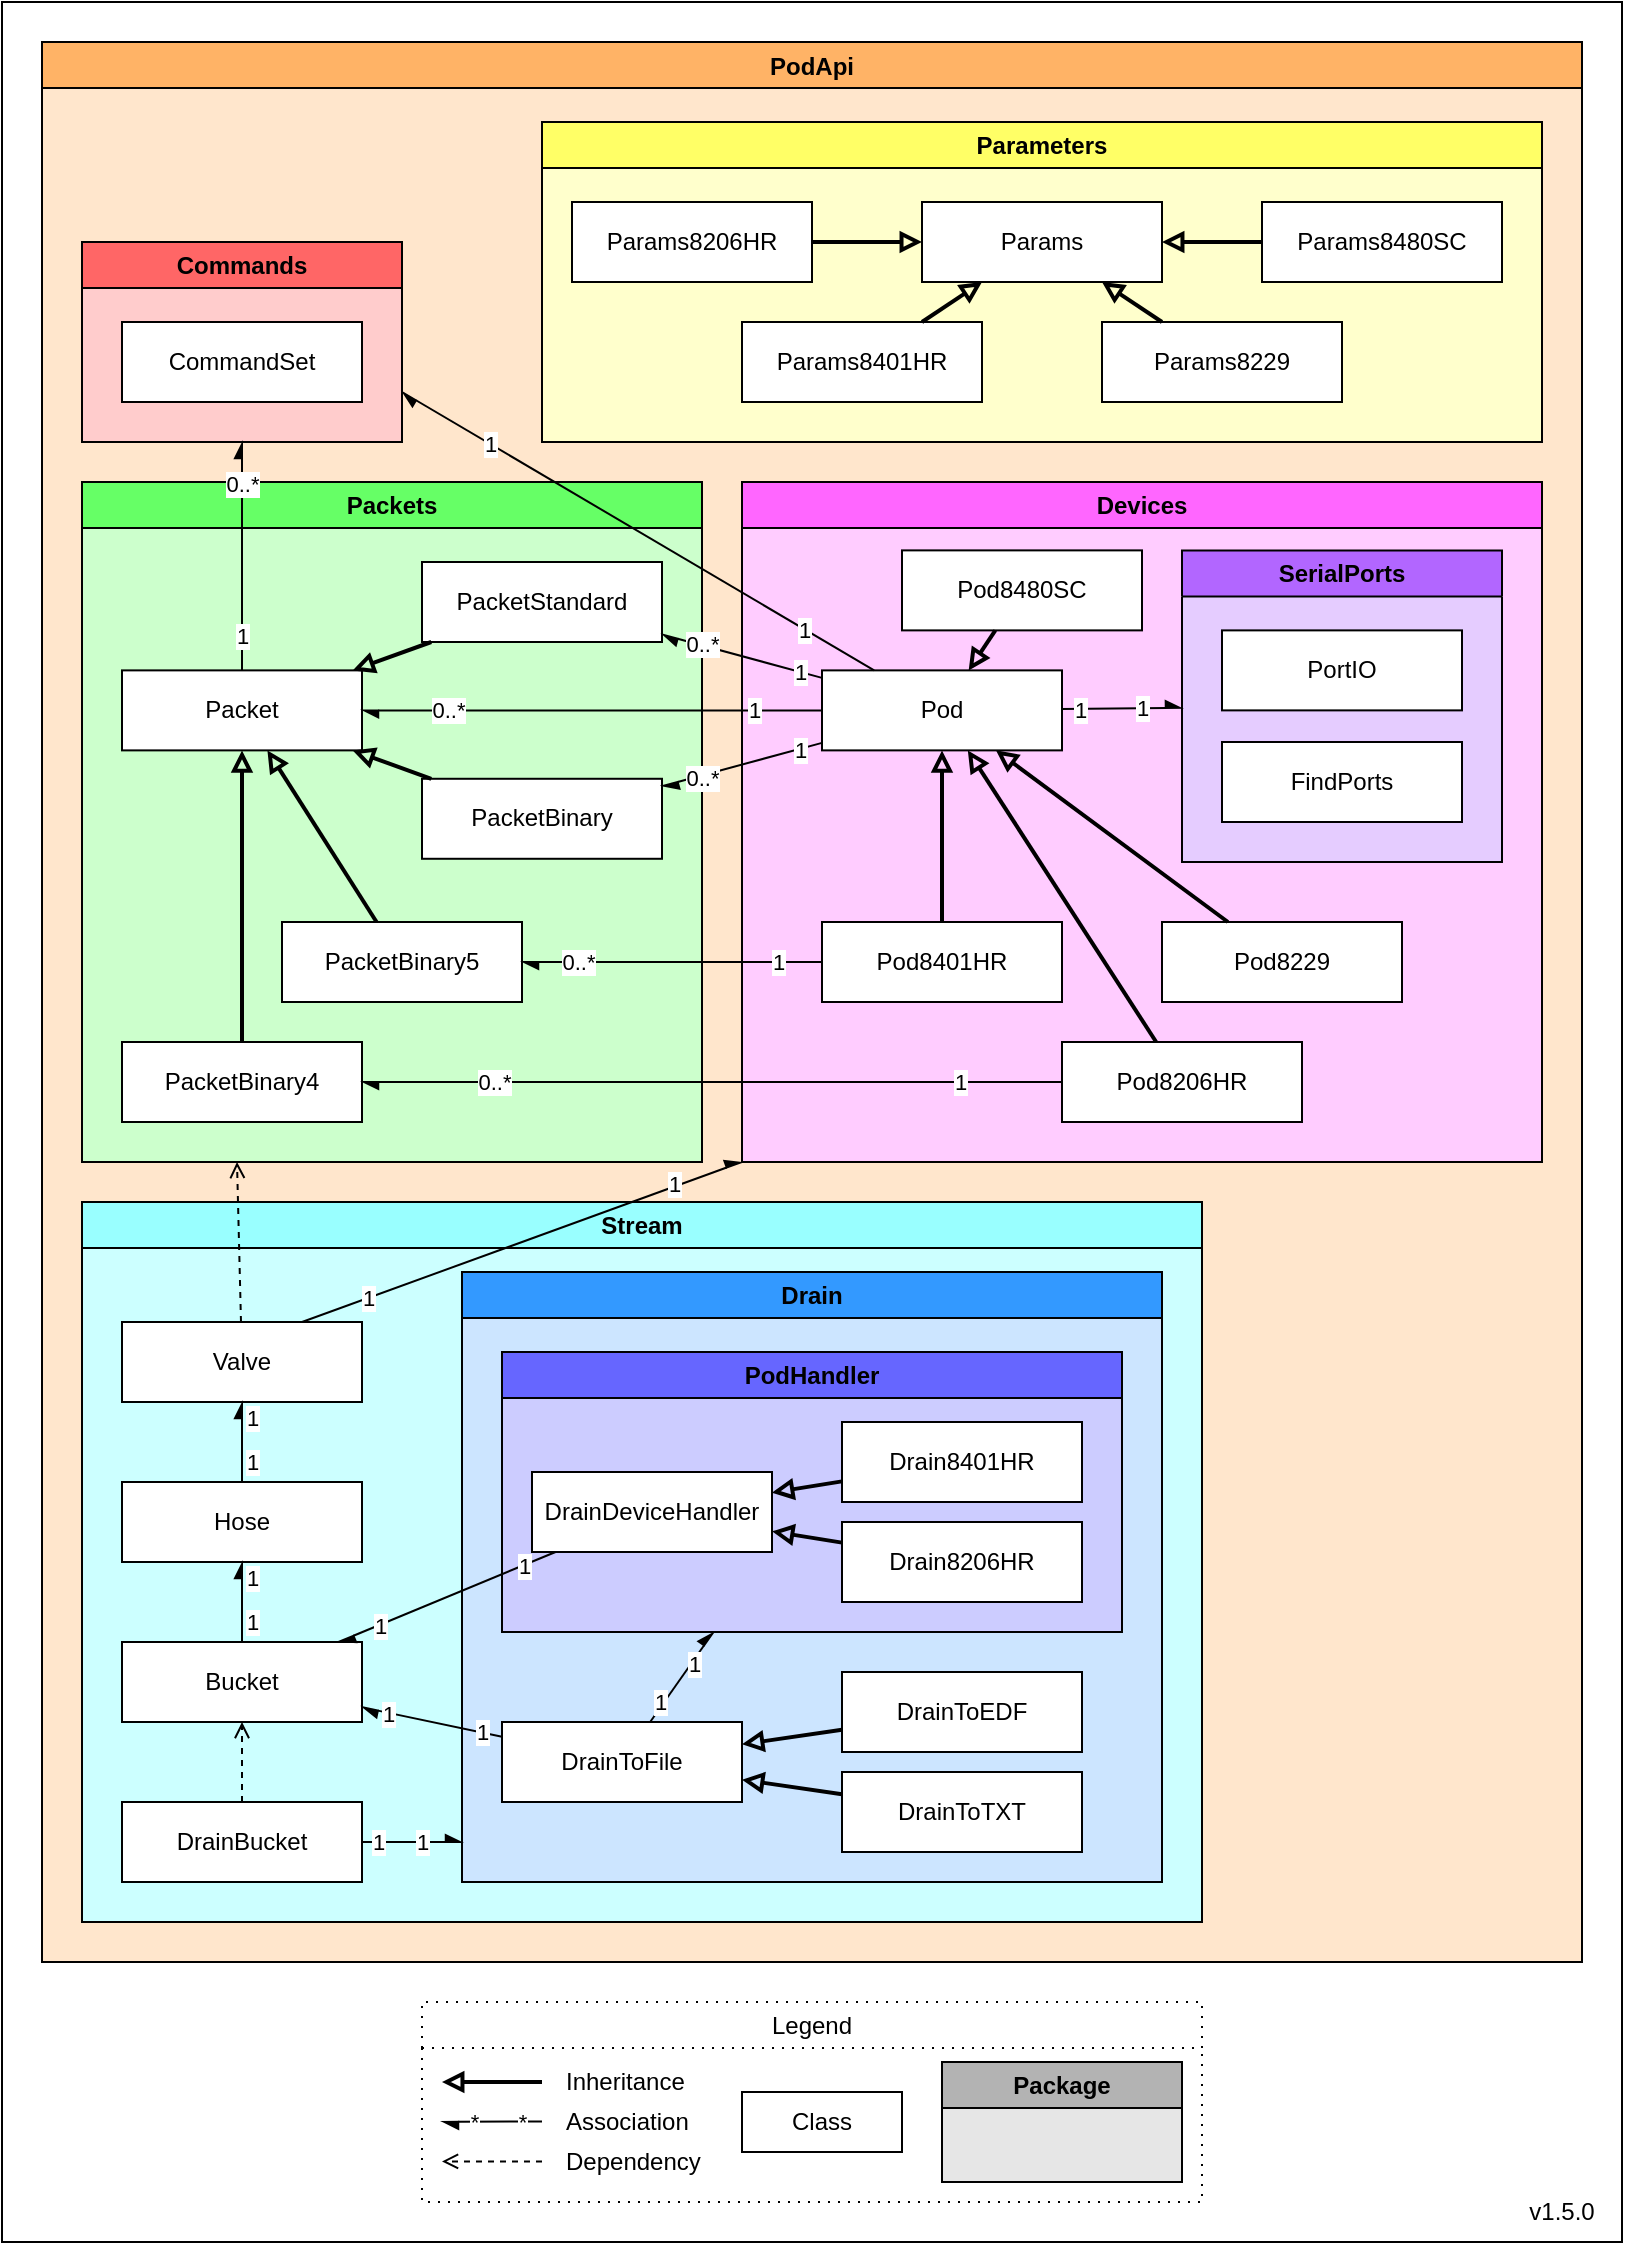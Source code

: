 <mxfile version="21.5.1" type="device">
  <diagram id="GMMU_4wCv8EB_56lTGJv" name="PodApi">
    <mxGraphModel dx="2268" dy="1920" grid="1" gridSize="10" guides="1" tooltips="1" connect="1" arrows="1" fold="1" page="1" pageScale="1" pageWidth="850" pageHeight="1100" background="none" math="0" shadow="0">
      <root>
        <mxCell id="0" />
        <mxCell id="1" parent="0" />
        <mxCell id="dpIC4NpXiSyp9hOxqpC6-1" value="" style="rounded=0;whiteSpace=wrap;html=1;" parent="1" vertex="1">
          <mxGeometry x="-830" y="-1090" width="810" height="1120" as="geometry" />
        </mxCell>
        <mxCell id="dpIC4NpXiSyp9hOxqpC6-2" value="Legend" style="swimlane;whiteSpace=wrap;html=1;gradientColor=none;dashed=1;dashPattern=1 4;fontStyle=0" parent="1" vertex="1">
          <mxGeometry x="-620" y="-90" width="390" height="100" as="geometry" />
        </mxCell>
        <mxCell id="dpIC4NpXiSyp9hOxqpC6-9" value="Class" style="rounded=0;whiteSpace=wrap;html=1;" parent="dpIC4NpXiSyp9hOxqpC6-2" vertex="1">
          <mxGeometry x="160" y="45" width="80" height="30" as="geometry" />
        </mxCell>
        <mxCell id="dpIC4NpXiSyp9hOxqpC6-10" value="Package" style="swimlane;whiteSpace=wrap;html=1;fillColor=#B3B3B3;swimlaneFillColor=#E6E6E6;" parent="dpIC4NpXiSyp9hOxqpC6-2" vertex="1">
          <mxGeometry x="260" y="30" width="120" height="60" as="geometry" />
        </mxCell>
        <mxCell id="OPapY8L2ZR5VlnTKOnnk-138" value="Inheritance" style="text;html=1;strokeColor=none;fillColor=none;align=left;verticalAlign=middle;whiteSpace=wrap;rounded=0;fontStyle=0" parent="dpIC4NpXiSyp9hOxqpC6-2" vertex="1">
          <mxGeometry x="70" y="30" width="80" height="20" as="geometry" />
        </mxCell>
        <mxCell id="OPapY8L2ZR5VlnTKOnnk-139" value="" style="endArrow=block;html=1;endFill=0;strokeWidth=2;fontStyle=0" parent="dpIC4NpXiSyp9hOxqpC6-2" edge="1">
          <mxGeometry width="50" height="50" relative="1" as="geometry">
            <mxPoint x="60" y="40" as="sourcePoint" />
            <mxPoint x="10" y="40" as="targetPoint" />
          </mxGeometry>
        </mxCell>
        <mxCell id="OPapY8L2ZR5VlnTKOnnk-140" value="Association" style="text;html=1;strokeColor=none;fillColor=none;align=left;verticalAlign=middle;whiteSpace=wrap;rounded=0;fontStyle=0" parent="dpIC4NpXiSyp9hOxqpC6-2" vertex="1">
          <mxGeometry x="70" y="50" width="80" height="20" as="geometry" />
        </mxCell>
        <mxCell id="OPapY8L2ZR5VlnTKOnnk-141" value="" style="endArrow=open;html=1;endFill=0;dashed=1;fontStyle=0" parent="dpIC4NpXiSyp9hOxqpC6-2" edge="1">
          <mxGeometry width="50" height="50" relative="1" as="geometry">
            <mxPoint x="60" y="79.71" as="sourcePoint" />
            <mxPoint x="10" y="79.71" as="targetPoint" />
          </mxGeometry>
        </mxCell>
        <mxCell id="OPapY8L2ZR5VlnTKOnnk-142" value="Dependency" style="text;html=1;strokeColor=none;fillColor=none;align=left;verticalAlign=middle;whiteSpace=wrap;rounded=0;fontStyle=0" parent="dpIC4NpXiSyp9hOxqpC6-2" vertex="1">
          <mxGeometry x="70" y="70" width="80" height="20" as="geometry" />
        </mxCell>
        <mxCell id="OPapY8L2ZR5VlnTKOnnk-143" value="" style="endArrow=async;html=1;endFill=1;fontStyle=0" parent="dpIC4NpXiSyp9hOxqpC6-2" edge="1">
          <mxGeometry width="50" height="50" relative="1" as="geometry">
            <mxPoint x="60" y="59.71" as="sourcePoint" />
            <mxPoint x="10" y="59.96" as="targetPoint" />
          </mxGeometry>
        </mxCell>
        <mxCell id="OPapY8L2ZR5VlnTKOnnk-144" value="*" style="edgeLabel;html=1;align=center;verticalAlign=middle;resizable=0;points=[];fontStyle=0" parent="OPapY8L2ZR5VlnTKOnnk-143" vertex="1" connectable="0">
          <mxGeometry x="0.627" relative="1" as="geometry">
            <mxPoint x="6" as="offset" />
          </mxGeometry>
        </mxCell>
        <mxCell id="OPapY8L2ZR5VlnTKOnnk-145" value="*&lt;br&gt;" style="edgeLabel;html=1;align=center;verticalAlign=middle;resizable=0;points=[];fontStyle=0" parent="OPapY8L2ZR5VlnTKOnnk-143" vertex="1" connectable="0">
          <mxGeometry x="-0.706" relative="1" as="geometry">
            <mxPoint x="-3" as="offset" />
          </mxGeometry>
        </mxCell>
        <mxCell id="dpIC4NpXiSyp9hOxqpC6-11" value="v1.5.0" style="text;html=1;strokeColor=none;fillColor=none;align=center;verticalAlign=middle;whiteSpace=wrap;rounded=0;fontStyle=0" parent="1" vertex="1">
          <mxGeometry x="-80" width="60" height="30" as="geometry" />
        </mxCell>
        <mxCell id="dpIC4NpXiSyp9hOxqpC6-12" value="PodApi" style="swimlane;startSize=23;fillColor=#FFB366;gradientColor=none;swimlaneFillColor=#FFE6CC;" parent="1" vertex="1">
          <mxGeometry x="-810" y="-1070" width="770" height="960" as="geometry" />
        </mxCell>
        <mxCell id="dpIC4NpXiSyp9hOxqpC6-13" value="Parameters" style="swimlane;whiteSpace=wrap;html=1;fillColor=#FFFF66;gradientColor=none;swimlaneFillColor=#FFFFCC;" parent="dpIC4NpXiSyp9hOxqpC6-12" vertex="1">
          <mxGeometry x="250" y="40" width="500" height="160" as="geometry" />
        </mxCell>
        <mxCell id="dpIC4NpXiSyp9hOxqpC6-14" value="&lt;span&gt;Params8206HR&lt;/span&gt;" style="rounded=0;whiteSpace=wrap;html=1;fontStyle=0" parent="dpIC4NpXiSyp9hOxqpC6-13" vertex="1">
          <mxGeometry x="15" y="40" width="120" height="40" as="geometry" />
        </mxCell>
        <mxCell id="dpIC4NpXiSyp9hOxqpC6-15" value="Params8401HR" style="rounded=0;whiteSpace=wrap;html=1;fontStyle=0" parent="dpIC4NpXiSyp9hOxqpC6-13" vertex="1">
          <mxGeometry x="100" y="100" width="120" height="40" as="geometry" />
        </mxCell>
        <mxCell id="dpIC4NpXiSyp9hOxqpC6-16" value="Params8229" style="rounded=0;whiteSpace=wrap;html=1;fontStyle=0" parent="dpIC4NpXiSyp9hOxqpC6-13" vertex="1">
          <mxGeometry x="280" y="100" width="120" height="40" as="geometry" />
        </mxCell>
        <mxCell id="dpIC4NpXiSyp9hOxqpC6-17" value="Params8480SC" style="rounded=0;whiteSpace=wrap;html=1;fontStyle=0" parent="dpIC4NpXiSyp9hOxqpC6-13" vertex="1">
          <mxGeometry x="360" y="40" width="120" height="40" as="geometry" />
        </mxCell>
        <mxCell id="dpIC4NpXiSyp9hOxqpC6-18" value="Params" style="rounded=0;whiteSpace=wrap;html=1;fontStyle=0" parent="dpIC4NpXiSyp9hOxqpC6-13" vertex="1">
          <mxGeometry x="190" y="40" width="120" height="40" as="geometry" />
        </mxCell>
        <mxCell id="dpIC4NpXiSyp9hOxqpC6-19" value="" style="endArrow=block;html=1;endFill=0;strokeWidth=2;fontStyle=0" parent="dpIC4NpXiSyp9hOxqpC6-13" source="dpIC4NpXiSyp9hOxqpC6-17" target="dpIC4NpXiSyp9hOxqpC6-18" edge="1">
          <mxGeometry width="50" height="50" relative="1" as="geometry">
            <mxPoint x="-730" y="-584.78" as="sourcePoint" />
            <mxPoint x="-784" y="-618.78" as="targetPoint" />
          </mxGeometry>
        </mxCell>
        <mxCell id="dpIC4NpXiSyp9hOxqpC6-20" value="" style="endArrow=block;html=1;endFill=0;strokeWidth=2;fontStyle=0" parent="dpIC4NpXiSyp9hOxqpC6-13" source="dpIC4NpXiSyp9hOxqpC6-14" target="dpIC4NpXiSyp9hOxqpC6-18" edge="1">
          <mxGeometry width="50" height="50" relative="1" as="geometry">
            <mxPoint x="-130" y="-973.78" as="sourcePoint" />
            <mxPoint x="-160" y="-973.78" as="targetPoint" />
          </mxGeometry>
        </mxCell>
        <mxCell id="dpIC4NpXiSyp9hOxqpC6-21" value="" style="endArrow=block;html=1;endFill=0;strokeWidth=2;fontStyle=0" parent="dpIC4NpXiSyp9hOxqpC6-13" source="dpIC4NpXiSyp9hOxqpC6-15" target="dpIC4NpXiSyp9hOxqpC6-18" edge="1">
          <mxGeometry width="50" height="50" relative="1" as="geometry">
            <mxPoint x="-940" y="-518.78" as="sourcePoint" />
            <mxPoint x="-1020" y="-524.78" as="targetPoint" />
          </mxGeometry>
        </mxCell>
        <mxCell id="dpIC4NpXiSyp9hOxqpC6-22" value="" style="endArrow=block;html=1;endFill=0;strokeWidth=2;fontStyle=0" parent="dpIC4NpXiSyp9hOxqpC6-13" source="dpIC4NpXiSyp9hOxqpC6-16" target="dpIC4NpXiSyp9hOxqpC6-18" edge="1">
          <mxGeometry width="50" height="50" relative="1" as="geometry">
            <mxPoint x="-910" y="-871.78" as="sourcePoint" />
            <mxPoint x="-942" y="-855.78" as="targetPoint" />
          </mxGeometry>
        </mxCell>
        <mxCell id="dpIC4NpXiSyp9hOxqpC6-23" value="Commands" style="swimlane;whiteSpace=wrap;html=1;fillColor=#FF6666;swimlaneLine=1;swimlaneFillColor=#FFCCCC;" parent="dpIC4NpXiSyp9hOxqpC6-12" vertex="1">
          <mxGeometry x="20" y="100" width="160" height="100" as="geometry" />
        </mxCell>
        <mxCell id="dpIC4NpXiSyp9hOxqpC6-24" value="CommandSet" style="rounded=0;whiteSpace=wrap;html=1;fontStyle=0" parent="dpIC4NpXiSyp9hOxqpC6-23" vertex="1">
          <mxGeometry x="20" y="40" width="120" height="40" as="geometry" />
        </mxCell>
        <mxCell id="dpIC4NpXiSyp9hOxqpC6-25" value="Packets" style="swimlane;whiteSpace=wrap;html=1;fillColor=#66FF66;swimlaneFillColor=#CCFFCC;" parent="dpIC4NpXiSyp9hOxqpC6-12" vertex="1">
          <mxGeometry x="20" y="220" width="310" height="340" as="geometry">
            <mxRectangle x="20" y="250" width="90" height="30" as="alternateBounds" />
          </mxGeometry>
        </mxCell>
        <mxCell id="dpIC4NpXiSyp9hOxqpC6-26" value="Packet" style="rounded=0;whiteSpace=wrap;html=1;fontStyle=0" parent="dpIC4NpXiSyp9hOxqpC6-25" vertex="1">
          <mxGeometry x="20" y="94.19" width="120" height="40" as="geometry" />
        </mxCell>
        <mxCell id="dpIC4NpXiSyp9hOxqpC6-27" value="&lt;span&gt;PacketStandard&lt;/span&gt;" style="rounded=0;whiteSpace=wrap;html=1;fontStyle=0" parent="dpIC4NpXiSyp9hOxqpC6-25" vertex="1">
          <mxGeometry x="170" y="40" width="120" height="40" as="geometry" />
        </mxCell>
        <mxCell id="dpIC4NpXiSyp9hOxqpC6-28" value="" style="endArrow=block;html=1;endFill=0;strokeWidth=2;fontStyle=0" parent="dpIC4NpXiSyp9hOxqpC6-25" source="dpIC4NpXiSyp9hOxqpC6-27" target="dpIC4NpXiSyp9hOxqpC6-26" edge="1">
          <mxGeometry width="50" height="50" relative="1" as="geometry">
            <mxPoint x="-411.71" y="48.83" as="sourcePoint" />
            <mxPoint x="-461.71" y="48.83" as="targetPoint" />
          </mxGeometry>
        </mxCell>
        <mxCell id="dpIC4NpXiSyp9hOxqpC6-29" value="PacketBinary" style="rounded=0;whiteSpace=wrap;html=1;fontStyle=0" parent="dpIC4NpXiSyp9hOxqpC6-25" vertex="1">
          <mxGeometry x="170" y="148.39" width="120" height="40" as="geometry" />
        </mxCell>
        <mxCell id="dpIC4NpXiSyp9hOxqpC6-30" value="" style="endArrow=block;html=1;endFill=0;strokeWidth=2;fontStyle=0" parent="dpIC4NpXiSyp9hOxqpC6-25" source="dpIC4NpXiSyp9hOxqpC6-29" target="dpIC4NpXiSyp9hOxqpC6-26" edge="1">
          <mxGeometry width="50" height="50" relative="1" as="geometry">
            <mxPoint x="-316.71" y="358.83" as="sourcePoint" />
            <mxPoint x="-316.71" y="322.83" as="targetPoint" />
          </mxGeometry>
        </mxCell>
        <mxCell id="dpIC4NpXiSyp9hOxqpC6-31" value="&lt;span&gt;PacketBinary5&lt;/span&gt;" style="rounded=0;whiteSpace=wrap;html=1;fontStyle=0" parent="dpIC4NpXiSyp9hOxqpC6-25" vertex="1">
          <mxGeometry x="100.0" y="220" width="120" height="40" as="geometry" />
        </mxCell>
        <mxCell id="dpIC4NpXiSyp9hOxqpC6-32" value="" style="endArrow=block;html=1;endFill=0;strokeWidth=2;fontStyle=0" parent="dpIC4NpXiSyp9hOxqpC6-25" source="dpIC4NpXiSyp9hOxqpC6-31" target="dpIC4NpXiSyp9hOxqpC6-26" edge="1">
          <mxGeometry width="50" height="50" relative="1" as="geometry">
            <mxPoint x="-85.71" y="384.83" as="sourcePoint" />
            <mxPoint x="-211.71" y="322.83" as="targetPoint" />
          </mxGeometry>
        </mxCell>
        <mxCell id="dpIC4NpXiSyp9hOxqpC6-33" value="&lt;span&gt;PacketBinary4&lt;/span&gt;" style="rounded=0;whiteSpace=wrap;html=1;fontStyle=0" parent="dpIC4NpXiSyp9hOxqpC6-25" vertex="1">
          <mxGeometry x="20.0" y="280" width="120" height="40" as="geometry" />
        </mxCell>
        <mxCell id="dpIC4NpXiSyp9hOxqpC6-34" value="" style="endArrow=block;html=1;endFill=0;strokeWidth=2;fontStyle=0" parent="dpIC4NpXiSyp9hOxqpC6-25" source="dpIC4NpXiSyp9hOxqpC6-33" target="dpIC4NpXiSyp9hOxqpC6-26" edge="1">
          <mxGeometry width="50" height="50" relative="1" as="geometry">
            <mxPoint x="-122.71" y="358.83" as="sourcePoint" />
            <mxPoint x="-201.71" y="322.83" as="targetPoint" />
          </mxGeometry>
        </mxCell>
        <mxCell id="dpIC4NpXiSyp9hOxqpC6-35" value="Devices" style="swimlane;whiteSpace=wrap;html=1;fillColor=#FF66FF;swimlaneFillColor=#FFCCFF;" parent="dpIC4NpXiSyp9hOxqpC6-12" vertex="1">
          <mxGeometry x="350" y="220" width="400" height="340" as="geometry" />
        </mxCell>
        <mxCell id="dpIC4NpXiSyp9hOxqpC6-36" value="Pod" style="rounded=0;whiteSpace=wrap;html=1;fontStyle=0" parent="dpIC4NpXiSyp9hOxqpC6-35" vertex="1">
          <mxGeometry x="40" y="94.19" width="120" height="40" as="geometry" />
        </mxCell>
        <mxCell id="dpIC4NpXiSyp9hOxqpC6-37" value="&lt;span&gt;Pod8401HR&lt;/span&gt;" style="rounded=0;whiteSpace=wrap;html=1;fontStyle=0" parent="dpIC4NpXiSyp9hOxqpC6-35" vertex="1">
          <mxGeometry x="40.0" y="220.0" width="120" height="40" as="geometry" />
        </mxCell>
        <mxCell id="dpIC4NpXiSyp9hOxqpC6-38" value="" style="endArrow=block;html=1;endFill=0;strokeWidth=2;fontStyle=0" parent="dpIC4NpXiSyp9hOxqpC6-35" source="dpIC4NpXiSyp9hOxqpC6-37" target="dpIC4NpXiSyp9hOxqpC6-36" edge="1">
          <mxGeometry width="50" height="50" relative="1" as="geometry">
            <mxPoint x="81.29" y="-993.32" as="sourcePoint" />
            <mxPoint x="1.29" y="-990.32" as="targetPoint" />
          </mxGeometry>
        </mxCell>
        <mxCell id="dpIC4NpXiSyp9hOxqpC6-39" value="Pod&lt;span&gt;8206HR&lt;/span&gt;" style="rounded=0;whiteSpace=wrap;html=1;fontStyle=0" parent="dpIC4NpXiSyp9hOxqpC6-35" vertex="1">
          <mxGeometry x="160" y="280.0" width="120" height="40" as="geometry" />
        </mxCell>
        <mxCell id="dpIC4NpXiSyp9hOxqpC6-40" value="" style="endArrow=block;html=1;endFill=0;strokeWidth=2;fontStyle=0" parent="dpIC4NpXiSyp9hOxqpC6-35" source="dpIC4NpXiSyp9hOxqpC6-39" target="dpIC4NpXiSyp9hOxqpC6-36" edge="1">
          <mxGeometry width="50" height="50" relative="1" as="geometry">
            <mxPoint x="801.29" y="-1113.32" as="sourcePoint" />
            <mxPoint x="771.29" y="-1113.32" as="targetPoint" />
          </mxGeometry>
        </mxCell>
        <mxCell id="dpIC4NpXiSyp9hOxqpC6-41" value="Pod8229" style="rounded=0;whiteSpace=wrap;html=1;fontStyle=0" parent="dpIC4NpXiSyp9hOxqpC6-35" vertex="1">
          <mxGeometry x="210" y="220.0" width="120" height="40" as="geometry" />
        </mxCell>
        <mxCell id="dpIC4NpXiSyp9hOxqpC6-42" value="" style="endArrow=block;html=1;endFill=0;strokeWidth=2;fontStyle=0" parent="dpIC4NpXiSyp9hOxqpC6-35" source="dpIC4NpXiSyp9hOxqpC6-41" target="dpIC4NpXiSyp9hOxqpC6-36" edge="1">
          <mxGeometry width="50" height="50" relative="1" as="geometry">
            <mxPoint x="49.29" y="-892.32" as="sourcePoint" />
            <mxPoint x="-8.71" y="-881.32" as="targetPoint" />
          </mxGeometry>
        </mxCell>
        <mxCell id="dpIC4NpXiSyp9hOxqpC6-43" value="Pod&lt;span&gt;8480SC&lt;/span&gt;" style="rounded=0;whiteSpace=wrap;html=1;fontStyle=0" parent="dpIC4NpXiSyp9hOxqpC6-35" vertex="1">
          <mxGeometry x="80" y="34.19" width="120" height="40" as="geometry" />
        </mxCell>
        <mxCell id="dpIC4NpXiSyp9hOxqpC6-44" value="" style="endArrow=block;html=1;endFill=0;strokeWidth=2;fontStyle=0" parent="dpIC4NpXiSyp9hOxqpC6-35" source="dpIC4NpXiSyp9hOxqpC6-43" target="dpIC4NpXiSyp9hOxqpC6-36" edge="1">
          <mxGeometry width="50" height="50" relative="1" as="geometry">
            <mxPoint x="70.29" y="-533.32" as="sourcePoint" />
            <mxPoint x="-72.71" y="-879.32" as="targetPoint" />
          </mxGeometry>
        </mxCell>
        <mxCell id="dpIC4NpXiSyp9hOxqpC6-45" value="SerialPorts" style="swimlane;whiteSpace=wrap;html=1;fillColor=#B266FF;swimlaneFillColor=#E5CCFF;" parent="dpIC4NpXiSyp9hOxqpC6-35" vertex="1">
          <mxGeometry x="220" y="34.19" width="160" height="155.81" as="geometry" />
        </mxCell>
        <mxCell id="dpIC4NpXiSyp9hOxqpC6-46" value="PortIO" style="rounded=0;whiteSpace=wrap;html=1;fontStyle=0" parent="dpIC4NpXiSyp9hOxqpC6-45" vertex="1">
          <mxGeometry x="20" y="40" width="120" height="40" as="geometry" />
        </mxCell>
        <mxCell id="gT6cIqdTH9_qGM2Y8Gx--1" value="FindPorts" style="rounded=0;whiteSpace=wrap;html=1;fontStyle=0" parent="dpIC4NpXiSyp9hOxqpC6-45" vertex="1">
          <mxGeometry x="20" y="95.81" width="120" height="40" as="geometry" />
        </mxCell>
        <mxCell id="dpIC4NpXiSyp9hOxqpC6-47" value="" style="endArrow=async;html=1;endFill=1;fontStyle=0" parent="dpIC4NpXiSyp9hOxqpC6-35" source="dpIC4NpXiSyp9hOxqpC6-36" target="dpIC4NpXiSyp9hOxqpC6-45" edge="1">
          <mxGeometry width="50" height="50" relative="1" as="geometry">
            <mxPoint x="-158" y="211.72" as="sourcePoint" />
            <mxPoint x="-221" y="188.72" as="targetPoint" />
          </mxGeometry>
        </mxCell>
        <mxCell id="dpIC4NpXiSyp9hOxqpC6-48" value="1" style="edgeLabel;html=1;align=center;verticalAlign=middle;resizable=0;points=[];fontStyle=0" parent="dpIC4NpXiSyp9hOxqpC6-47" vertex="1" connectable="0">
          <mxGeometry x="0.627" relative="1" as="geometry">
            <mxPoint x="-9" as="offset" />
          </mxGeometry>
        </mxCell>
        <mxCell id="dpIC4NpXiSyp9hOxqpC6-49" value="1" style="edgeLabel;html=1;align=center;verticalAlign=middle;resizable=0;points=[];fontStyle=0" parent="dpIC4NpXiSyp9hOxqpC6-47" vertex="1" connectable="0">
          <mxGeometry x="-0.706" relative="1" as="geometry">
            <mxPoint as="offset" />
          </mxGeometry>
        </mxCell>
        <mxCell id="dpIC4NpXiSyp9hOxqpC6-50" value="" style="endArrow=async;html=1;endFill=1;fontStyle=0;entryX=1;entryY=0.75;entryDx=0;entryDy=0;" parent="dpIC4NpXiSyp9hOxqpC6-12" source="dpIC4NpXiSyp9hOxqpC6-36" target="dpIC4NpXiSyp9hOxqpC6-23" edge="1">
          <mxGeometry width="50" height="50" relative="1" as="geometry">
            <mxPoint x="1312" y="248.72" as="sourcePoint" />
            <mxPoint x="1282" y="248.72" as="targetPoint" />
          </mxGeometry>
        </mxCell>
        <mxCell id="dpIC4NpXiSyp9hOxqpC6-51" value="1" style="edgeLabel;html=1;align=center;verticalAlign=middle;resizable=0;points=[];fontStyle=0" parent="dpIC4NpXiSyp9hOxqpC6-50" vertex="1" connectable="0">
          <mxGeometry x="0.627" relative="1" as="geometry">
            <mxPoint as="offset" />
          </mxGeometry>
        </mxCell>
        <mxCell id="dpIC4NpXiSyp9hOxqpC6-52" value="1" style="edgeLabel;html=1;align=center;verticalAlign=middle;resizable=0;points=[];fontStyle=0" parent="dpIC4NpXiSyp9hOxqpC6-50" vertex="1" connectable="0">
          <mxGeometry x="-0.706" relative="1" as="geometry">
            <mxPoint as="offset" />
          </mxGeometry>
        </mxCell>
        <mxCell id="dpIC4NpXiSyp9hOxqpC6-53" value="" style="endArrow=async;html=1;endFill=1;fontStyle=4" parent="dpIC4NpXiSyp9hOxqpC6-12" source="dpIC4NpXiSyp9hOxqpC6-36" target="dpIC4NpXiSyp9hOxqpC6-26" edge="1">
          <mxGeometry width="50" height="50" relative="1" as="geometry">
            <mxPoint x="921" y="254.22" as="sourcePoint" />
            <mxPoint x="827" y="347.22" as="targetPoint" />
          </mxGeometry>
        </mxCell>
        <mxCell id="dpIC4NpXiSyp9hOxqpC6-54" value="0..*" style="edgeLabel;html=1;align=center;verticalAlign=middle;resizable=0;points=[];fontStyle=0" parent="dpIC4NpXiSyp9hOxqpC6-53" vertex="1" connectable="0">
          <mxGeometry x="0.627" relative="1" as="geometry">
            <mxPoint as="offset" />
          </mxGeometry>
        </mxCell>
        <mxCell id="dpIC4NpXiSyp9hOxqpC6-55" value="1" style="edgeLabel;html=1;align=center;verticalAlign=middle;resizable=0;points=[];fontStyle=0" parent="dpIC4NpXiSyp9hOxqpC6-53" vertex="1" connectable="0">
          <mxGeometry x="-0.706" relative="1" as="geometry">
            <mxPoint as="offset" />
          </mxGeometry>
        </mxCell>
        <mxCell id="dpIC4NpXiSyp9hOxqpC6-56" value="" style="endArrow=async;html=1;endFill=1;fontStyle=0" parent="dpIC4NpXiSyp9hOxqpC6-12" source="dpIC4NpXiSyp9hOxqpC6-36" target="dpIC4NpXiSyp9hOxqpC6-27" edge="1">
          <mxGeometry width="50" height="50" relative="1" as="geometry">
            <mxPoint x="83" y="464.22" as="sourcePoint" />
            <mxPoint x="-206" y="671.22" as="targetPoint" />
          </mxGeometry>
        </mxCell>
        <mxCell id="dpIC4NpXiSyp9hOxqpC6-57" value="0..*" style="edgeLabel;html=1;align=center;verticalAlign=middle;resizable=0;points=[];fontStyle=0" parent="dpIC4NpXiSyp9hOxqpC6-56" vertex="1" connectable="0">
          <mxGeometry x="0.627" relative="1" as="geometry">
            <mxPoint x="5" as="offset" />
          </mxGeometry>
        </mxCell>
        <mxCell id="dpIC4NpXiSyp9hOxqpC6-58" value="1" style="edgeLabel;html=1;align=center;verticalAlign=middle;resizable=0;points=[];fontStyle=0" parent="dpIC4NpXiSyp9hOxqpC6-56" vertex="1" connectable="0">
          <mxGeometry x="-0.706" relative="1" as="geometry">
            <mxPoint as="offset" />
          </mxGeometry>
        </mxCell>
        <mxCell id="dpIC4NpXiSyp9hOxqpC6-59" value="" style="endArrow=async;html=1;endFill=1;fontStyle=0" parent="dpIC4NpXiSyp9hOxqpC6-12" source="dpIC4NpXiSyp9hOxqpC6-36" target="dpIC4NpXiSyp9hOxqpC6-29" edge="1">
          <mxGeometry width="50" height="50" relative="1" as="geometry">
            <mxPoint x="83" y="464.22" as="sourcePoint" />
            <mxPoint x="-206" y="671.22" as="targetPoint" />
          </mxGeometry>
        </mxCell>
        <mxCell id="dpIC4NpXiSyp9hOxqpC6-60" value="0..*" style="edgeLabel;html=1;align=center;verticalAlign=middle;resizable=0;points=[];fontStyle=0" parent="dpIC4NpXiSyp9hOxqpC6-59" vertex="1" connectable="0">
          <mxGeometry x="0.627" relative="1" as="geometry">
            <mxPoint x="5" as="offset" />
          </mxGeometry>
        </mxCell>
        <mxCell id="dpIC4NpXiSyp9hOxqpC6-61" value="1" style="edgeLabel;html=1;align=center;verticalAlign=middle;resizable=0;points=[];fontStyle=0" parent="dpIC4NpXiSyp9hOxqpC6-59" vertex="1" connectable="0">
          <mxGeometry x="-0.706" relative="1" as="geometry">
            <mxPoint as="offset" />
          </mxGeometry>
        </mxCell>
        <mxCell id="dpIC4NpXiSyp9hOxqpC6-62" value="" style="endArrow=async;html=1;endFill=1;fontStyle=0" parent="dpIC4NpXiSyp9hOxqpC6-12" source="dpIC4NpXiSyp9hOxqpC6-39" target="dpIC4NpXiSyp9hOxqpC6-33" edge="1">
          <mxGeometry width="50" height="50" relative="1" as="geometry">
            <mxPoint x="467" y="94.22" as="sourcePoint" />
            <mxPoint x="-523" y="258.22" as="targetPoint" />
          </mxGeometry>
        </mxCell>
        <mxCell id="dpIC4NpXiSyp9hOxqpC6-63" value="0..*" style="edgeLabel;html=1;align=center;verticalAlign=middle;resizable=0;points=[];fontStyle=0" parent="dpIC4NpXiSyp9hOxqpC6-62" vertex="1" connectable="0">
          <mxGeometry x="0.627" relative="1" as="geometry">
            <mxPoint as="offset" />
          </mxGeometry>
        </mxCell>
        <mxCell id="dpIC4NpXiSyp9hOxqpC6-64" value="1" style="edgeLabel;html=1;align=center;verticalAlign=middle;resizable=0;points=[];fontStyle=0" parent="dpIC4NpXiSyp9hOxqpC6-62" vertex="1" connectable="0">
          <mxGeometry x="-0.706" relative="1" as="geometry">
            <mxPoint as="offset" />
          </mxGeometry>
        </mxCell>
        <mxCell id="dpIC4NpXiSyp9hOxqpC6-65" value="" style="endArrow=async;html=1;endFill=1;fontStyle=0" parent="dpIC4NpXiSyp9hOxqpC6-12" source="dpIC4NpXiSyp9hOxqpC6-37" target="dpIC4NpXiSyp9hOxqpC6-31" edge="1">
          <mxGeometry width="50" height="50" relative="1" as="geometry">
            <mxPoint x="477" y="245.22" as="sourcePoint" />
            <mxPoint x="-363" y="489.22" as="targetPoint" />
          </mxGeometry>
        </mxCell>
        <mxCell id="dpIC4NpXiSyp9hOxqpC6-66" value="0..*" style="edgeLabel;html=1;align=center;verticalAlign=middle;resizable=0;points=[];fontStyle=0" parent="dpIC4NpXiSyp9hOxqpC6-65" vertex="1" connectable="0">
          <mxGeometry x="0.627" relative="1" as="geometry">
            <mxPoint as="offset" />
          </mxGeometry>
        </mxCell>
        <mxCell id="dpIC4NpXiSyp9hOxqpC6-67" value="1" style="edgeLabel;html=1;align=center;verticalAlign=middle;resizable=0;points=[];fontStyle=0" parent="dpIC4NpXiSyp9hOxqpC6-65" vertex="1" connectable="0">
          <mxGeometry x="-0.706" relative="1" as="geometry">
            <mxPoint as="offset" />
          </mxGeometry>
        </mxCell>
        <mxCell id="dpIC4NpXiSyp9hOxqpC6-68" value="" style="endArrow=async;html=1;endFill=1;fontStyle=0" parent="dpIC4NpXiSyp9hOxqpC6-12" source="dpIC4NpXiSyp9hOxqpC6-26" target="dpIC4NpXiSyp9hOxqpC6-23" edge="1">
          <mxGeometry width="50" height="50" relative="1" as="geometry">
            <mxPoint x="462.29" y="228.22" as="sourcePoint" />
            <mxPoint x="87.29" y="503.22" as="targetPoint" />
          </mxGeometry>
        </mxCell>
        <mxCell id="dpIC4NpXiSyp9hOxqpC6-69" value="0..*" style="edgeLabel;html=1;align=center;verticalAlign=middle;resizable=0;points=[];fontStyle=0" parent="dpIC4NpXiSyp9hOxqpC6-68" vertex="1" connectable="0">
          <mxGeometry x="0.627" relative="1" as="geometry">
            <mxPoint as="offset" />
          </mxGeometry>
        </mxCell>
        <mxCell id="dpIC4NpXiSyp9hOxqpC6-70" value="1" style="edgeLabel;html=1;align=center;verticalAlign=middle;resizable=0;points=[];fontStyle=0" parent="dpIC4NpXiSyp9hOxqpC6-68" vertex="1" connectable="0">
          <mxGeometry x="-0.706" relative="1" as="geometry">
            <mxPoint as="offset" />
          </mxGeometry>
        </mxCell>
        <mxCell id="OPapY8L2ZR5VlnTKOnnk-94" value="Stream" style="swimlane;whiteSpace=wrap;html=1;fillColor=#99FFFF;swimlaneLine=1;swimlaneFillColor=#CCFFFF;" parent="dpIC4NpXiSyp9hOxqpC6-12" vertex="1">
          <mxGeometry x="20" y="580" width="560" height="360" as="geometry" />
        </mxCell>
        <mxCell id="OPapY8L2ZR5VlnTKOnnk-95" value="Bucket" style="rounded=0;whiteSpace=wrap;html=1;fontStyle=0" parent="OPapY8L2ZR5VlnTKOnnk-94" vertex="1">
          <mxGeometry x="20" y="220" width="120" height="40" as="geometry" />
        </mxCell>
        <mxCell id="OPapY8L2ZR5VlnTKOnnk-96" value="Hose" style="rounded=0;whiteSpace=wrap;html=1;fontStyle=0" parent="OPapY8L2ZR5VlnTKOnnk-94" vertex="1">
          <mxGeometry x="20" y="140" width="120" height="40" as="geometry" />
        </mxCell>
        <mxCell id="OPapY8L2ZR5VlnTKOnnk-97" value="DrainBucket" style="rounded=0;whiteSpace=wrap;html=1;fontStyle=0" parent="OPapY8L2ZR5VlnTKOnnk-94" vertex="1">
          <mxGeometry x="20" y="300" width="120" height="40" as="geometry" />
        </mxCell>
        <mxCell id="OPapY8L2ZR5VlnTKOnnk-98" value="Valve" style="rounded=0;whiteSpace=wrap;html=1;fontStyle=0" parent="OPapY8L2ZR5VlnTKOnnk-94" vertex="1">
          <mxGeometry x="20" y="60" width="120" height="40" as="geometry" />
        </mxCell>
        <mxCell id="OPapY8L2ZR5VlnTKOnnk-111" value="" style="endArrow=async;html=1;endFill=1;fontStyle=0" parent="OPapY8L2ZR5VlnTKOnnk-94" source="OPapY8L2ZR5VlnTKOnnk-96" target="OPapY8L2ZR5VlnTKOnnk-98" edge="1">
          <mxGeometry width="50" height="50" relative="1" as="geometry">
            <mxPoint x="170" y="150" as="sourcePoint" />
            <mxPoint x="140" y="150" as="targetPoint" />
          </mxGeometry>
        </mxCell>
        <mxCell id="OPapY8L2ZR5VlnTKOnnk-112" value="1" style="edgeLabel;html=1;align=center;verticalAlign=middle;resizable=0;points=[];fontStyle=0" parent="OPapY8L2ZR5VlnTKOnnk-111" vertex="1" connectable="0">
          <mxGeometry x="0.627" relative="1" as="geometry">
            <mxPoint x="5" as="offset" />
          </mxGeometry>
        </mxCell>
        <mxCell id="OPapY8L2ZR5VlnTKOnnk-113" value="1" style="edgeLabel;html=1;align=center;verticalAlign=middle;resizable=0;points=[];fontStyle=0" parent="OPapY8L2ZR5VlnTKOnnk-111" vertex="1" connectable="0">
          <mxGeometry x="-0.706" relative="1" as="geometry">
            <mxPoint x="5" y="-4" as="offset" />
          </mxGeometry>
        </mxCell>
        <mxCell id="OPapY8L2ZR5VlnTKOnnk-86" value="Drain" style="swimlane;whiteSpace=wrap;html=1;fillColor=#3399FF;swimlaneLine=1;swimlaneFillColor=#CCE5FF;" parent="OPapY8L2ZR5VlnTKOnnk-94" vertex="1">
          <mxGeometry x="190" y="35" width="350" height="305" as="geometry" />
        </mxCell>
        <mxCell id="OPapY8L2ZR5VlnTKOnnk-87" value="DrainToEDF" style="rounded=0;whiteSpace=wrap;html=1;fontStyle=0" parent="OPapY8L2ZR5VlnTKOnnk-86" vertex="1">
          <mxGeometry x="190" y="200" width="120" height="40" as="geometry" />
        </mxCell>
        <mxCell id="OPapY8L2ZR5VlnTKOnnk-91" value="DrainToTXT" style="rounded=0;whiteSpace=wrap;html=1;fontStyle=0" parent="OPapY8L2ZR5VlnTKOnnk-86" vertex="1">
          <mxGeometry x="190" y="250" width="120" height="40" as="geometry" />
        </mxCell>
        <mxCell id="OPapY8L2ZR5VlnTKOnnk-88" value="DrainToFile" style="rounded=0;whiteSpace=wrap;html=1;fontStyle=0" parent="OPapY8L2ZR5VlnTKOnnk-86" vertex="1">
          <mxGeometry x="20" y="225" width="120" height="40" as="geometry" />
        </mxCell>
        <mxCell id="OPapY8L2ZR5VlnTKOnnk-92" value="" style="endArrow=block;html=1;endFill=0;strokeWidth=2;fontStyle=0" parent="OPapY8L2ZR5VlnTKOnnk-86" source="OPapY8L2ZR5VlnTKOnnk-91" target="OPapY8L2ZR5VlnTKOnnk-88" edge="1">
          <mxGeometry width="50" height="50" relative="1" as="geometry">
            <mxPoint x="515" y="208" as="sourcePoint" />
            <mxPoint x="485" y="212" as="targetPoint" />
          </mxGeometry>
        </mxCell>
        <mxCell id="OPapY8L2ZR5VlnTKOnnk-93" value="" style="endArrow=block;html=1;endFill=0;strokeWidth=2;fontStyle=0" parent="OPapY8L2ZR5VlnTKOnnk-86" source="OPapY8L2ZR5VlnTKOnnk-87" target="OPapY8L2ZR5VlnTKOnnk-88" edge="1">
          <mxGeometry width="50" height="50" relative="1" as="geometry">
            <mxPoint x="180" y="120" as="sourcePoint" />
            <mxPoint x="150" y="120" as="targetPoint" />
          </mxGeometry>
        </mxCell>
        <mxCell id="OPapY8L2ZR5VlnTKOnnk-1" value="PodHandler" style="swimlane;whiteSpace=wrap;html=1;fillColor=#6666FF;swimlaneFillColor=#CCCCFF;" parent="OPapY8L2ZR5VlnTKOnnk-86" vertex="1">
          <mxGeometry x="20" y="40" width="310" height="140" as="geometry" />
        </mxCell>
        <mxCell id="OPapY8L2ZR5VlnTKOnnk-2" value="DrainDeviceHandler" style="rounded=0;whiteSpace=wrap;html=1;fontStyle=0" parent="OPapY8L2ZR5VlnTKOnnk-1" vertex="1">
          <mxGeometry x="15" y="60" width="120" height="40" as="geometry" />
        </mxCell>
        <mxCell id="OPapY8L2ZR5VlnTKOnnk-3" value="Drain8401HR" style="rounded=0;whiteSpace=wrap;html=1;fontStyle=0" parent="OPapY8L2ZR5VlnTKOnnk-1" vertex="1">
          <mxGeometry x="170" y="35" width="120" height="40" as="geometry" />
        </mxCell>
        <mxCell id="OPapY8L2ZR5VlnTKOnnk-4" value="Drain8206HR" style="rounded=0;whiteSpace=wrap;html=1;fontStyle=0" parent="OPapY8L2ZR5VlnTKOnnk-1" vertex="1">
          <mxGeometry x="170" y="85" width="120" height="40" as="geometry" />
        </mxCell>
        <mxCell id="OPapY8L2ZR5VlnTKOnnk-6" value="" style="endArrow=block;html=1;endFill=0;strokeWidth=2;fontStyle=0" parent="OPapY8L2ZR5VlnTKOnnk-1" source="OPapY8L2ZR5VlnTKOnnk-3" target="OPapY8L2ZR5VlnTKOnnk-2" edge="1">
          <mxGeometry width="50" height="50" relative="1" as="geometry">
            <mxPoint x="270" y="140" as="sourcePoint" />
            <mxPoint x="270" y="-6" as="targetPoint" />
          </mxGeometry>
        </mxCell>
        <mxCell id="OPapY8L2ZR5VlnTKOnnk-7" value="" style="endArrow=block;html=1;endFill=0;strokeWidth=2;fontStyle=0" parent="OPapY8L2ZR5VlnTKOnnk-1" source="OPapY8L2ZR5VlnTKOnnk-4" target="OPapY8L2ZR5VlnTKOnnk-2" edge="1">
          <mxGeometry width="50" height="50" relative="1" as="geometry">
            <mxPoint x="235" y="70" as="sourcePoint" />
            <mxPoint x="150" y="70" as="targetPoint" />
          </mxGeometry>
        </mxCell>
        <mxCell id="OPapY8L2ZR5VlnTKOnnk-122" value="" style="endArrow=async;html=1;endFill=1;fontStyle=0" parent="OPapY8L2ZR5VlnTKOnnk-86" source="OPapY8L2ZR5VlnTKOnnk-88" target="OPapY8L2ZR5VlnTKOnnk-1" edge="1">
          <mxGeometry width="50" height="50" relative="1" as="geometry">
            <mxPoint x="45" y="241" as="sourcePoint" />
            <mxPoint x="80" y="175" as="targetPoint" />
          </mxGeometry>
        </mxCell>
        <mxCell id="OPapY8L2ZR5VlnTKOnnk-123" value="1" style="edgeLabel;html=1;align=center;verticalAlign=middle;resizable=0;points=[];fontStyle=0" parent="OPapY8L2ZR5VlnTKOnnk-122" vertex="1" connectable="0">
          <mxGeometry x="0.627" relative="1" as="geometry">
            <mxPoint x="-4" y="8" as="offset" />
          </mxGeometry>
        </mxCell>
        <mxCell id="OPapY8L2ZR5VlnTKOnnk-124" value="1" style="edgeLabel;html=1;align=center;verticalAlign=middle;resizable=0;points=[];fontStyle=0" parent="OPapY8L2ZR5VlnTKOnnk-122" vertex="1" connectable="0">
          <mxGeometry x="-0.706" relative="1" as="geometry">
            <mxPoint y="-4" as="offset" />
          </mxGeometry>
        </mxCell>
        <mxCell id="OPapY8L2ZR5VlnTKOnnk-102" value="" style="endArrow=async;html=1;endFill=1;fontStyle=0;exitX=1;exitY=0.5;exitDx=0;exitDy=0;" parent="OPapY8L2ZR5VlnTKOnnk-94" source="OPapY8L2ZR5VlnTKOnnk-97" edge="1">
          <mxGeometry width="50" height="50" relative="1" as="geometry">
            <mxPoint x="80" y="70" as="sourcePoint" />
            <mxPoint x="190" y="320" as="targetPoint" />
          </mxGeometry>
        </mxCell>
        <mxCell id="OPapY8L2ZR5VlnTKOnnk-103" value="1" style="edgeLabel;html=1;align=center;verticalAlign=middle;resizable=0;points=[];fontStyle=0" parent="OPapY8L2ZR5VlnTKOnnk-102" vertex="1" connectable="0">
          <mxGeometry x="0.627" relative="1" as="geometry">
            <mxPoint x="-11" as="offset" />
          </mxGeometry>
        </mxCell>
        <mxCell id="OPapY8L2ZR5VlnTKOnnk-104" value="1" style="edgeLabel;html=1;align=center;verticalAlign=middle;resizable=0;points=[];fontStyle=0" parent="OPapY8L2ZR5VlnTKOnnk-102" vertex="1" connectable="0">
          <mxGeometry x="-0.706" relative="1" as="geometry">
            <mxPoint as="offset" />
          </mxGeometry>
        </mxCell>
        <mxCell id="OPapY8L2ZR5VlnTKOnnk-119" value="" style="endArrow=async;html=1;endFill=1;fontStyle=0" parent="OPapY8L2ZR5VlnTKOnnk-94" source="OPapY8L2ZR5VlnTKOnnk-2" target="OPapY8L2ZR5VlnTKOnnk-95" edge="1">
          <mxGeometry width="50" height="50" relative="1" as="geometry">
            <mxPoint x="132" y="310" as="sourcePoint" />
            <mxPoint x="170" y="292" as="targetPoint" />
          </mxGeometry>
        </mxCell>
        <mxCell id="OPapY8L2ZR5VlnTKOnnk-120" value="1" style="edgeLabel;html=1;align=center;verticalAlign=middle;resizable=0;points=[];fontStyle=0" parent="OPapY8L2ZR5VlnTKOnnk-119" vertex="1" connectable="0">
          <mxGeometry x="0.627" relative="1" as="geometry">
            <mxPoint as="offset" />
          </mxGeometry>
        </mxCell>
        <mxCell id="OPapY8L2ZR5VlnTKOnnk-121" value="1" style="edgeLabel;html=1;align=center;verticalAlign=middle;resizable=0;points=[];fontStyle=0" parent="OPapY8L2ZR5VlnTKOnnk-119" vertex="1" connectable="0">
          <mxGeometry x="-0.706" relative="1" as="geometry">
            <mxPoint as="offset" />
          </mxGeometry>
        </mxCell>
        <mxCell id="OPapY8L2ZR5VlnTKOnnk-126" value="" style="endArrow=async;html=1;endFill=1;fontStyle=0" parent="OPapY8L2ZR5VlnTKOnnk-94" source="OPapY8L2ZR5VlnTKOnnk-88" target="OPapY8L2ZR5VlnTKOnnk-95" edge="1">
          <mxGeometry width="50" height="50" relative="1" as="geometry">
            <mxPoint x="247" y="185" as="sourcePoint" />
            <mxPoint x="138" y="230" as="targetPoint" />
          </mxGeometry>
        </mxCell>
        <mxCell id="OPapY8L2ZR5VlnTKOnnk-127" value="1" style="edgeLabel;html=1;align=center;verticalAlign=middle;resizable=0;points=[];fontStyle=0" parent="OPapY8L2ZR5VlnTKOnnk-126" vertex="1" connectable="0">
          <mxGeometry x="0.627" relative="1" as="geometry">
            <mxPoint as="offset" />
          </mxGeometry>
        </mxCell>
        <mxCell id="OPapY8L2ZR5VlnTKOnnk-128" value="1" style="edgeLabel;html=1;align=center;verticalAlign=middle;resizable=0;points=[];fontStyle=0" parent="OPapY8L2ZR5VlnTKOnnk-126" vertex="1" connectable="0">
          <mxGeometry x="-0.706" relative="1" as="geometry">
            <mxPoint as="offset" />
          </mxGeometry>
        </mxCell>
        <mxCell id="OPapY8L2ZR5VlnTKOnnk-132" value="" style="endArrow=async;html=1;endFill=1;fontStyle=0;" parent="OPapY8L2ZR5VlnTKOnnk-94" source="OPapY8L2ZR5VlnTKOnnk-95" target="OPapY8L2ZR5VlnTKOnnk-96" edge="1">
          <mxGeometry width="50" height="50" relative="1" as="geometry">
            <mxPoint x="90" y="150" as="sourcePoint" />
            <mxPoint x="90" y="110" as="targetPoint" />
          </mxGeometry>
        </mxCell>
        <mxCell id="OPapY8L2ZR5VlnTKOnnk-133" value="1" style="edgeLabel;html=1;align=center;verticalAlign=middle;resizable=0;points=[];fontStyle=0" parent="OPapY8L2ZR5VlnTKOnnk-132" vertex="1" connectable="0">
          <mxGeometry x="0.627" relative="1" as="geometry">
            <mxPoint x="5" as="offset" />
          </mxGeometry>
        </mxCell>
        <mxCell id="OPapY8L2ZR5VlnTKOnnk-134" value="1" style="edgeLabel;html=1;align=center;verticalAlign=middle;resizable=0;points=[];fontStyle=0" parent="OPapY8L2ZR5VlnTKOnnk-132" vertex="1" connectable="0">
          <mxGeometry x="-0.706" relative="1" as="geometry">
            <mxPoint x="5" y="-4" as="offset" />
          </mxGeometry>
        </mxCell>
        <mxCell id="OPapY8L2ZR5VlnTKOnnk-135" value="" style="endArrow=open;html=1;endFill=0;dashed=1;fontStyle=0;entryX=0.5;entryY=1;entryDx=0;entryDy=0;" parent="OPapY8L2ZR5VlnTKOnnk-94" source="OPapY8L2ZR5VlnTKOnnk-97" target="OPapY8L2ZR5VlnTKOnnk-95" edge="1">
          <mxGeometry width="50" height="50" relative="1" as="geometry">
            <mxPoint x="113" y="227.5" as="sourcePoint" />
            <mxPoint x="110" y="147.5" as="targetPoint" />
          </mxGeometry>
        </mxCell>
        <mxCell id="OPapY8L2ZR5VlnTKOnnk-108" value="" style="endArrow=async;html=1;endFill=1;fontStyle=0;exitX=0.75;exitY=0;exitDx=0;exitDy=0;entryX=0;entryY=1;entryDx=0;entryDy=0;" parent="dpIC4NpXiSyp9hOxqpC6-12" source="OPapY8L2ZR5VlnTKOnnk-98" target="dpIC4NpXiSyp9hOxqpC6-35" edge="1">
          <mxGeometry width="50" height="50" relative="1" as="geometry">
            <mxPoint x="180" y="620" as="sourcePoint" />
            <mxPoint x="360" y="500" as="targetPoint" />
          </mxGeometry>
        </mxCell>
        <mxCell id="OPapY8L2ZR5VlnTKOnnk-109" value="1" style="edgeLabel;html=1;align=center;verticalAlign=middle;resizable=0;points=[];fontStyle=0" parent="OPapY8L2ZR5VlnTKOnnk-108" vertex="1" connectable="0">
          <mxGeometry x="0.627" relative="1" as="geometry">
            <mxPoint x="7" y="-4" as="offset" />
          </mxGeometry>
        </mxCell>
        <mxCell id="OPapY8L2ZR5VlnTKOnnk-110" value="1" style="edgeLabel;html=1;align=center;verticalAlign=middle;resizable=0;points=[];fontStyle=0" parent="OPapY8L2ZR5VlnTKOnnk-108" vertex="1" connectable="0">
          <mxGeometry x="-0.706" relative="1" as="geometry">
            <mxPoint as="offset" />
          </mxGeometry>
        </mxCell>
        <mxCell id="OPapY8L2ZR5VlnTKOnnk-130" value="" style="endArrow=open;html=1;endFill=0;dashed=1;fontStyle=0;entryX=0.25;entryY=1;entryDx=0;entryDy=0;" parent="dpIC4NpXiSyp9hOxqpC6-12" source="OPapY8L2ZR5VlnTKOnnk-98" target="dpIC4NpXiSyp9hOxqpC6-25" edge="1">
          <mxGeometry width="50" height="50" relative="1" as="geometry">
            <mxPoint x="260" y="1075" as="sourcePoint" />
            <mxPoint x="210" y="1075" as="targetPoint" />
          </mxGeometry>
        </mxCell>
      </root>
    </mxGraphModel>
  </diagram>
</mxfile>
